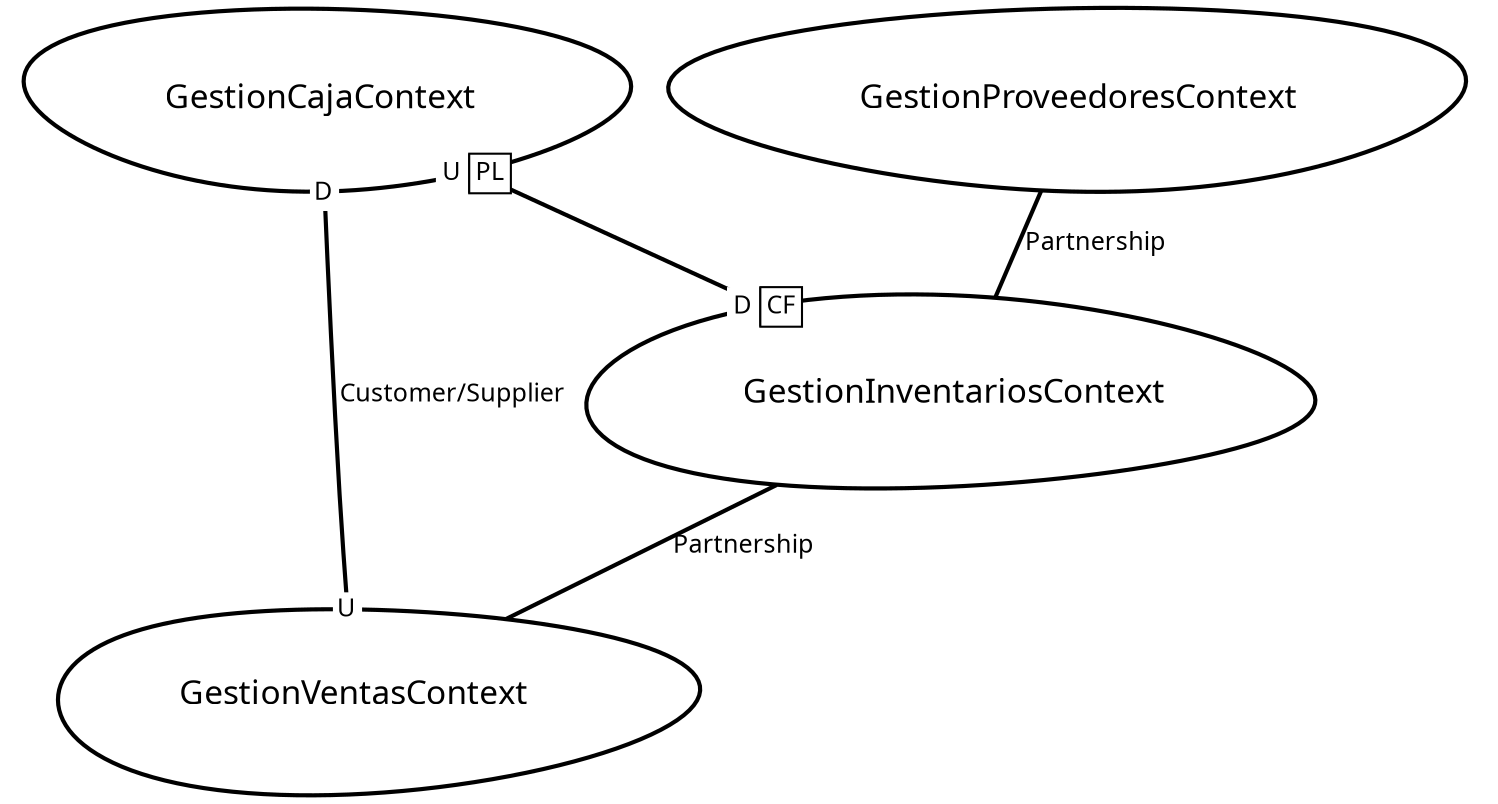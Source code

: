 digraph "ContextMapGraph" {
graph ["imagepath"="/tmp/GraphvizJava"]
"GestionCajaContext" ["margin"="0.3","orientation"="173","shape"="egg","fontsize"="16","style"="bold","label"="GestionCajaContext\n","fontname"="sans-serif"]
"GestionInventariosContext" ["margin"="0.3","orientation"="258","shape"="egg","fontsize"="16","style"="bold","label"="GestionInventariosContext\n","fontname"="sans-serif"]
"GestionVentasContext" ["margin"="0.3","orientation"="39","shape"="egg","fontsize"="16","style"="bold","label"="GestionVentasContext\n","fontname"="sans-serif"]
"GestionProveedoresContext" ["margin"="0.3","orientation"="190","shape"="egg","fontsize"="16","style"="bold","label"="GestionProveedoresContext\n","fontname"="sans-serif"]
"GestionCajaContext" -> "GestionInventariosContext" ["headlabel"=<<table cellspacing="0" cellborder="1" border="0">
<tr><td bgcolor="white" sides="r">D</td><td sides="trbl" bgcolor="white"><font>CF</font></td></tr>
</table>>,"labeldistance"="0","fontsize"="12","taillabel"=<<table cellspacing="0" cellborder="1" border="0">
<tr><td bgcolor="white" sides="r">U</td><td sides="trbl" bgcolor="white"><font>PL</font></td></tr>
</table>>,"style"="bold","label"="                                        ","dir"="none","fontname"="sans-serif"]
"GestionInventariosContext" -> "GestionVentasContext" ["fontsize"="12","style"="bold","label"="Partnership","dir"="none","fontname"="sans-serif"]
"GestionVentasContext" -> "GestionCajaContext" ["headlabel"=<<table cellspacing="0" cellborder="0" border="0">
<tr><td bgcolor="white">D</td></tr>
</table>>,"labeldistance"="0","fontsize"="12","taillabel"=<<table cellspacing="0" cellborder="0" border="0">
<tr><td bgcolor="white">U</td></tr>
</table>>,"style"="bold","label"="Customer/Supplier","dir"="none","fontname"="sans-serif"]
"GestionProveedoresContext" -> "GestionInventariosContext" ["fontsize"="12","style"="bold","label"="Partnership","dir"="none","fontname"="sans-serif"]
}